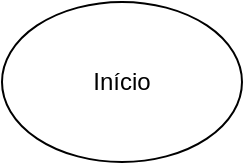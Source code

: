 <mxfile version="14.5.1" type="github">
  <diagram id="pLzuvUASEuhN7bm8HHqp" name="Page-1">
    <mxGraphModel dx="1422" dy="775" grid="1" gridSize="10" guides="1" tooltips="1" connect="1" arrows="1" fold="1" page="1" pageScale="1" pageWidth="850" pageHeight="1100" math="0" shadow="0">
      <root>
        <mxCell id="0" />
        <mxCell id="1" parent="0" />
        <mxCell id="02XWJNLIGnLGkCa6bRS4-1" value="Início" style="ellipse;whiteSpace=wrap;html=1;" vertex="1" parent="1">
          <mxGeometry x="365" y="110" width="120" height="80" as="geometry" />
        </mxCell>
      </root>
    </mxGraphModel>
  </diagram>
</mxfile>
